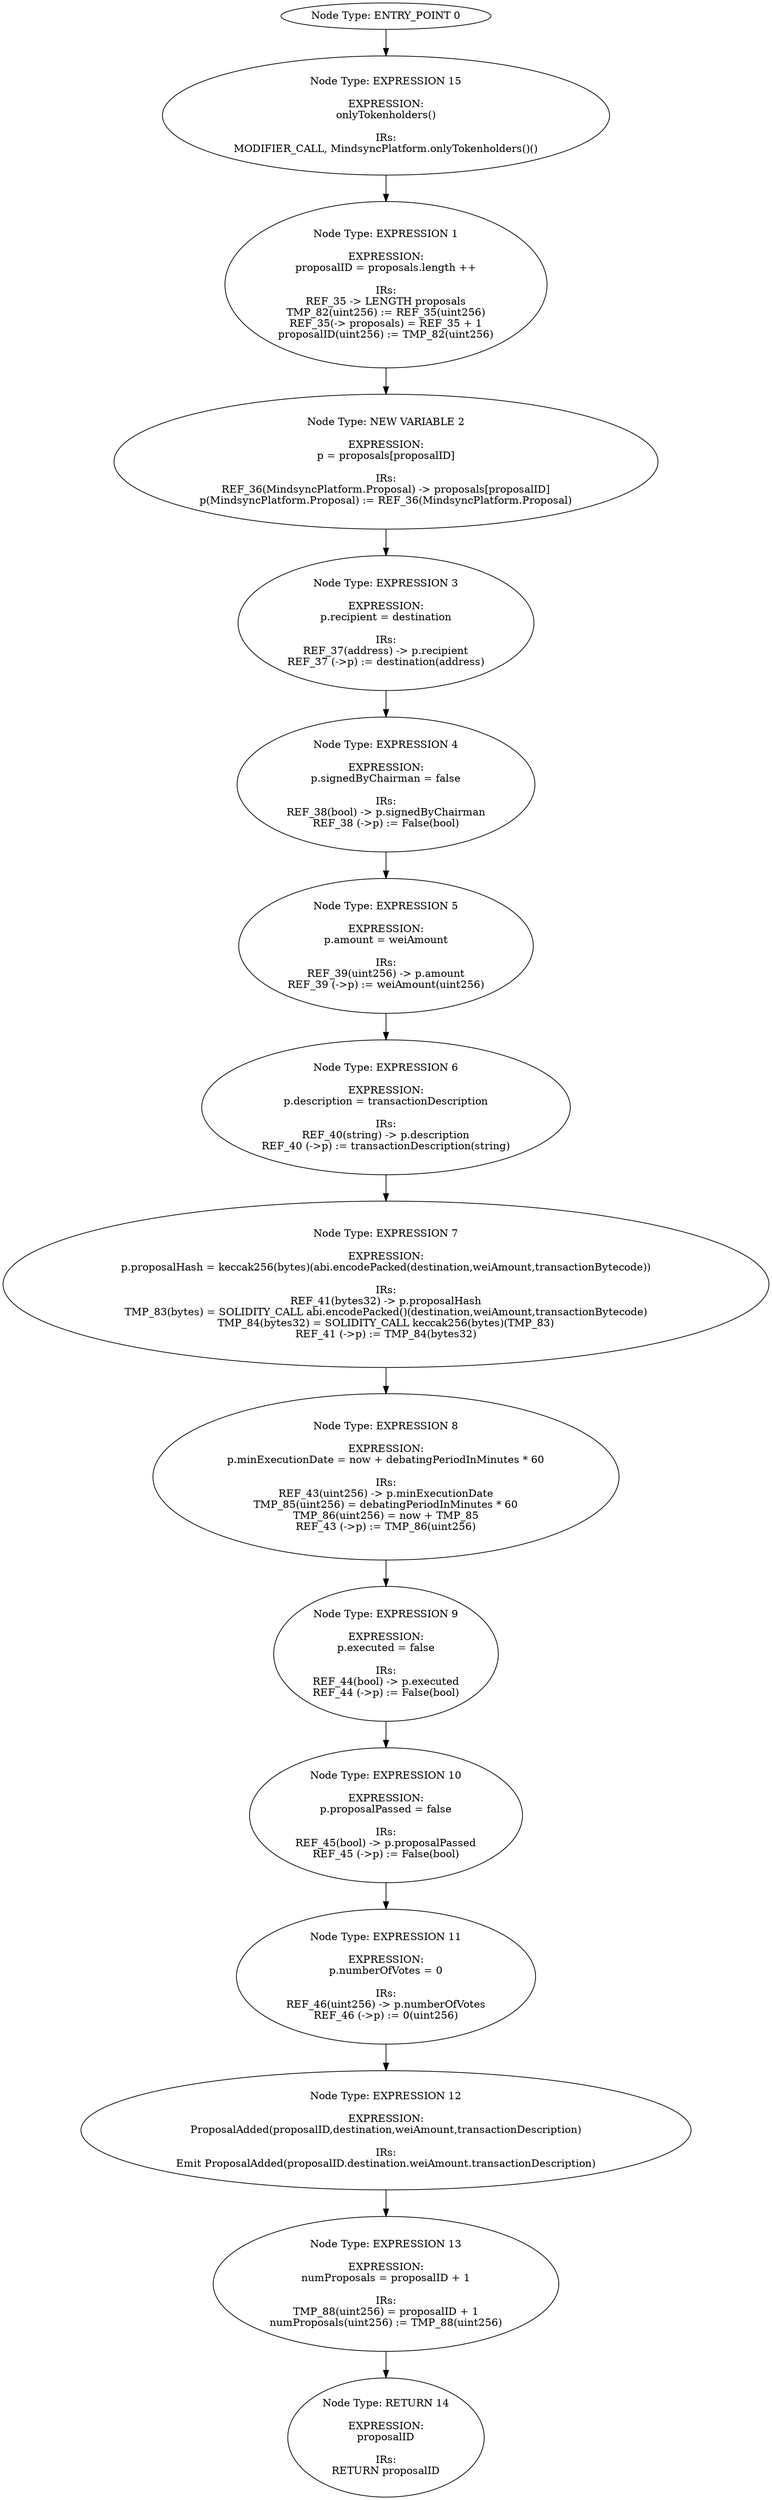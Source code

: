 digraph{
0[label="Node Type: ENTRY_POINT 0
"];
0->15;
1[label="Node Type: EXPRESSION 1

EXPRESSION:
proposalID = proposals.length ++

IRs:
REF_35 -> LENGTH proposals
TMP_82(uint256) := REF_35(uint256)
REF_35(-> proposals) = REF_35 + 1
proposalID(uint256) := TMP_82(uint256)"];
1->2;
2[label="Node Type: NEW VARIABLE 2

EXPRESSION:
p = proposals[proposalID]

IRs:
REF_36(MindsyncPlatform.Proposal) -> proposals[proposalID]
p(MindsyncPlatform.Proposal) := REF_36(MindsyncPlatform.Proposal)"];
2->3;
3[label="Node Type: EXPRESSION 3

EXPRESSION:
p.recipient = destination

IRs:
REF_37(address) -> p.recipient
REF_37 (->p) := destination(address)"];
3->4;
4[label="Node Type: EXPRESSION 4

EXPRESSION:
p.signedByChairman = false

IRs:
REF_38(bool) -> p.signedByChairman
REF_38 (->p) := False(bool)"];
4->5;
5[label="Node Type: EXPRESSION 5

EXPRESSION:
p.amount = weiAmount

IRs:
REF_39(uint256) -> p.amount
REF_39 (->p) := weiAmount(uint256)"];
5->6;
6[label="Node Type: EXPRESSION 6

EXPRESSION:
p.description = transactionDescription

IRs:
REF_40(string) -> p.description
REF_40 (->p) := transactionDescription(string)"];
6->7;
7[label="Node Type: EXPRESSION 7

EXPRESSION:
p.proposalHash = keccak256(bytes)(abi.encodePacked(destination,weiAmount,transactionBytecode))

IRs:
REF_41(bytes32) -> p.proposalHash
TMP_83(bytes) = SOLIDITY_CALL abi.encodePacked()(destination,weiAmount,transactionBytecode)
TMP_84(bytes32) = SOLIDITY_CALL keccak256(bytes)(TMP_83)
REF_41 (->p) := TMP_84(bytes32)"];
7->8;
8[label="Node Type: EXPRESSION 8

EXPRESSION:
p.minExecutionDate = now + debatingPeriodInMinutes * 60

IRs:
REF_43(uint256) -> p.minExecutionDate
TMP_85(uint256) = debatingPeriodInMinutes * 60
TMP_86(uint256) = now + TMP_85
REF_43 (->p) := TMP_86(uint256)"];
8->9;
9[label="Node Type: EXPRESSION 9

EXPRESSION:
p.executed = false

IRs:
REF_44(bool) -> p.executed
REF_44 (->p) := False(bool)"];
9->10;
10[label="Node Type: EXPRESSION 10

EXPRESSION:
p.proposalPassed = false

IRs:
REF_45(bool) -> p.proposalPassed
REF_45 (->p) := False(bool)"];
10->11;
11[label="Node Type: EXPRESSION 11

EXPRESSION:
p.numberOfVotes = 0

IRs:
REF_46(uint256) -> p.numberOfVotes
REF_46 (->p) := 0(uint256)"];
11->12;
12[label="Node Type: EXPRESSION 12

EXPRESSION:
ProposalAdded(proposalID,destination,weiAmount,transactionDescription)

IRs:
Emit ProposalAdded(proposalID.destination.weiAmount.transactionDescription)"];
12->13;
13[label="Node Type: EXPRESSION 13

EXPRESSION:
numProposals = proposalID + 1

IRs:
TMP_88(uint256) = proposalID + 1
numProposals(uint256) := TMP_88(uint256)"];
13->14;
14[label="Node Type: RETURN 14

EXPRESSION:
proposalID

IRs:
RETURN proposalID"];
15[label="Node Type: EXPRESSION 15

EXPRESSION:
onlyTokenholders()

IRs:
MODIFIER_CALL, MindsyncPlatform.onlyTokenholders()()"];
15->1;
}
